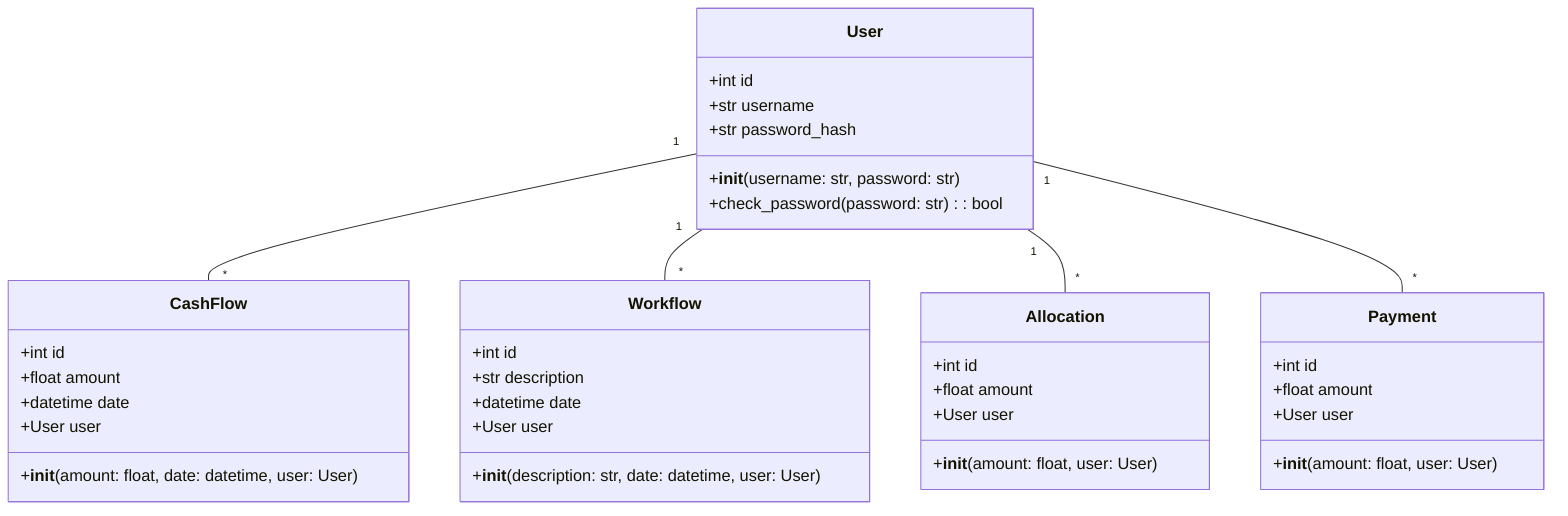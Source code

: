 classDiagram
    class User {
        +int id
        +str username
        +str password_hash
        +__init__(username: str, password: str)
        +check_password(password: str) : bool
    }
    class CashFlow {
        +int id
        +float amount
        +datetime date
        +User user
        +__init__(amount: float, date: datetime, user: User)
    }
    class Workflow {
        +int id
        +str description
        +datetime date
        +User user
        +__init__(description: str, date: datetime, user: User)
    }
    class Allocation {
        +int id
        +float amount
        +User user
        +__init__(amount: float, user: User)
    }
    class Payment {
        +int id
        +float amount
        +User user
        +__init__(amount: float, user: User)
    }
    User "1" -- "*" CashFlow
    User "1" -- "*" Workflow
    User "1" -- "*" Allocation
    User "1" -- "*" Payment
